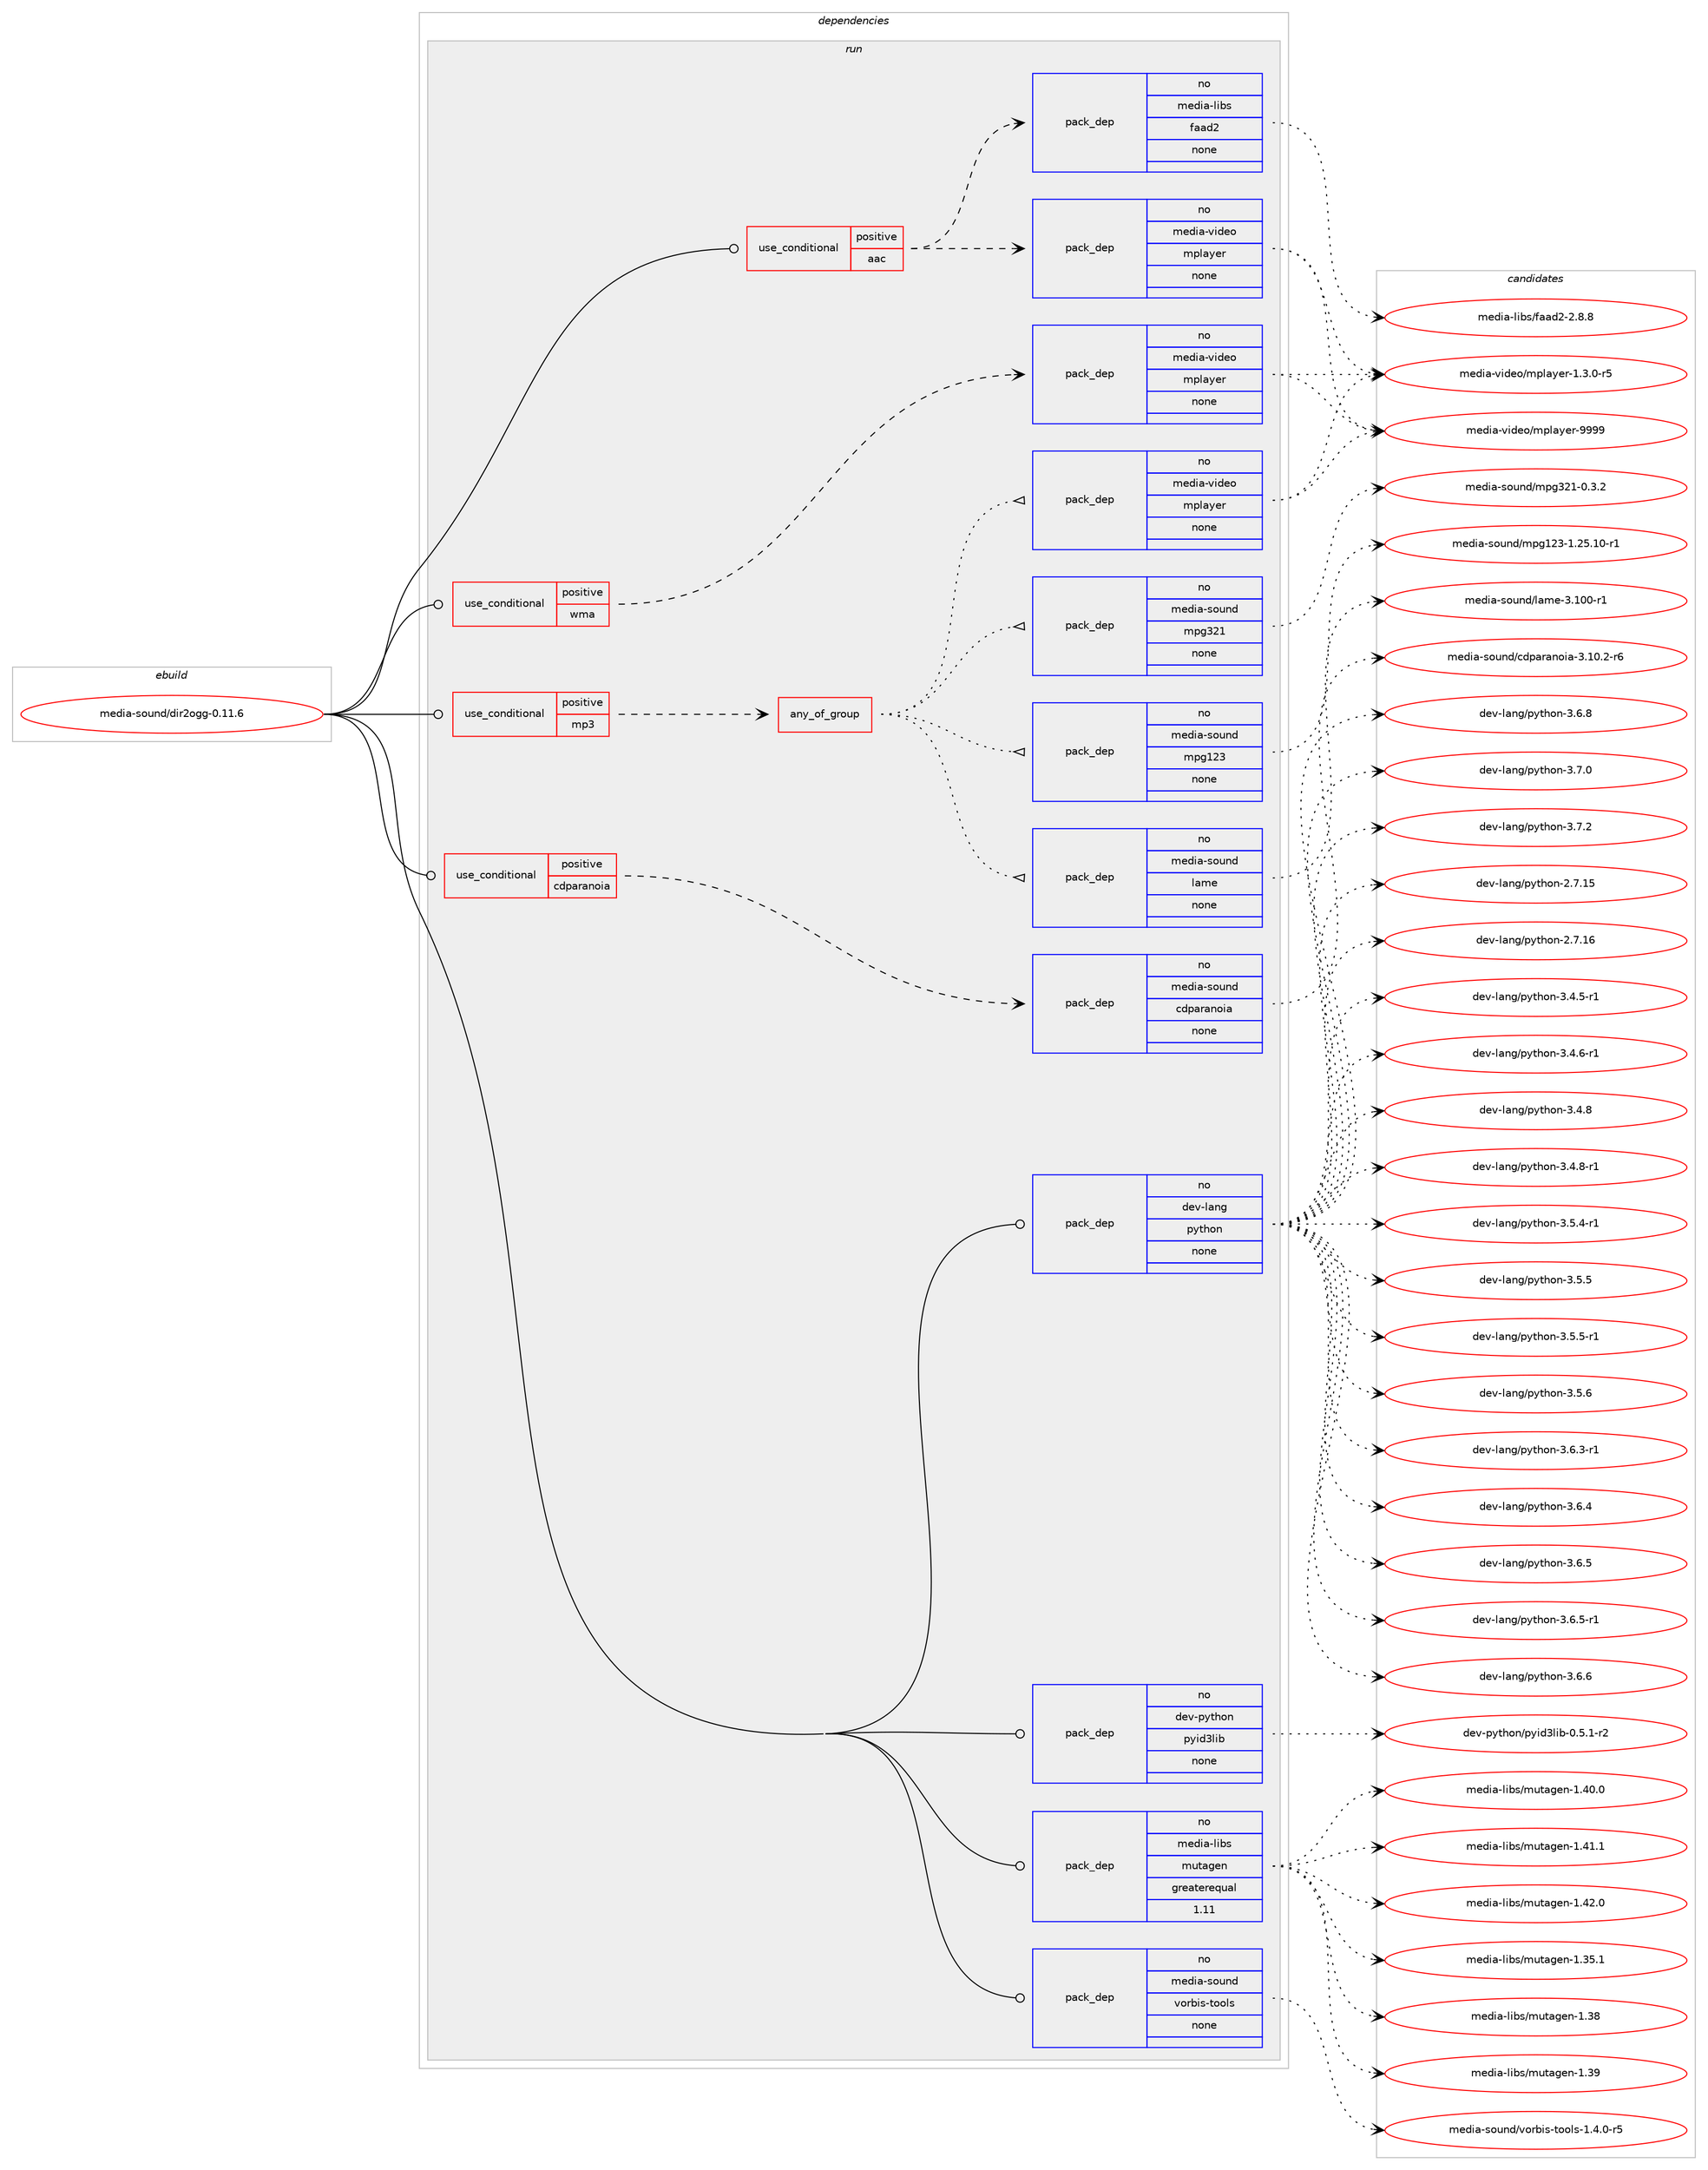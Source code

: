 digraph prolog {

# *************
# Graph options
# *************

newrank=true;
concentrate=true;
compound=true;
graph [rankdir=LR,fontname=Helvetica,fontsize=10,ranksep=1.5];#, ranksep=2.5, nodesep=0.2];
edge  [arrowhead=vee];
node  [fontname=Helvetica,fontsize=10];

# **********
# The ebuild
# **********

subgraph cluster_leftcol {
color=gray;
rank=same;
label=<<i>ebuild</i>>;
id [label="media-sound/dir2ogg-0.11.6", color=red, width=4, href="../media-sound/dir2ogg-0.11.6.svg"];
}

# ****************
# The dependencies
# ****************

subgraph cluster_midcol {
color=gray;
label=<<i>dependencies</i>>;
subgraph cluster_compile {
fillcolor="#eeeeee";
style=filled;
label=<<i>compile</i>>;
}
subgraph cluster_compileandrun {
fillcolor="#eeeeee";
style=filled;
label=<<i>compile and run</i>>;
}
subgraph cluster_run {
fillcolor="#eeeeee";
style=filled;
label=<<i>run</i>>;
subgraph cond437090 {
dependency1625496 [label=<<TABLE BORDER="0" CELLBORDER="1" CELLSPACING="0" CELLPADDING="4"><TR><TD ROWSPAN="3" CELLPADDING="10">use_conditional</TD></TR><TR><TD>positive</TD></TR><TR><TD>aac</TD></TR></TABLE>>, shape=none, color=red];
subgraph pack1162185 {
dependency1625497 [label=<<TABLE BORDER="0" CELLBORDER="1" CELLSPACING="0" CELLPADDING="4" WIDTH="220"><TR><TD ROWSPAN="6" CELLPADDING="30">pack_dep</TD></TR><TR><TD WIDTH="110">no</TD></TR><TR><TD>media-libs</TD></TR><TR><TD>faad2</TD></TR><TR><TD>none</TD></TR><TR><TD></TD></TR></TABLE>>, shape=none, color=blue];
}
dependency1625496:e -> dependency1625497:w [weight=20,style="dashed",arrowhead="vee"];
subgraph pack1162186 {
dependency1625498 [label=<<TABLE BORDER="0" CELLBORDER="1" CELLSPACING="0" CELLPADDING="4" WIDTH="220"><TR><TD ROWSPAN="6" CELLPADDING="30">pack_dep</TD></TR><TR><TD WIDTH="110">no</TD></TR><TR><TD>media-video</TD></TR><TR><TD>mplayer</TD></TR><TR><TD>none</TD></TR><TR><TD></TD></TR></TABLE>>, shape=none, color=blue];
}
dependency1625496:e -> dependency1625498:w [weight=20,style="dashed",arrowhead="vee"];
}
id:e -> dependency1625496:w [weight=20,style="solid",arrowhead="odot"];
subgraph cond437091 {
dependency1625499 [label=<<TABLE BORDER="0" CELLBORDER="1" CELLSPACING="0" CELLPADDING="4"><TR><TD ROWSPAN="3" CELLPADDING="10">use_conditional</TD></TR><TR><TD>positive</TD></TR><TR><TD>cdparanoia</TD></TR></TABLE>>, shape=none, color=red];
subgraph pack1162187 {
dependency1625500 [label=<<TABLE BORDER="0" CELLBORDER="1" CELLSPACING="0" CELLPADDING="4" WIDTH="220"><TR><TD ROWSPAN="6" CELLPADDING="30">pack_dep</TD></TR><TR><TD WIDTH="110">no</TD></TR><TR><TD>media-sound</TD></TR><TR><TD>cdparanoia</TD></TR><TR><TD>none</TD></TR><TR><TD></TD></TR></TABLE>>, shape=none, color=blue];
}
dependency1625499:e -> dependency1625500:w [weight=20,style="dashed",arrowhead="vee"];
}
id:e -> dependency1625499:w [weight=20,style="solid",arrowhead="odot"];
subgraph cond437092 {
dependency1625501 [label=<<TABLE BORDER="0" CELLBORDER="1" CELLSPACING="0" CELLPADDING="4"><TR><TD ROWSPAN="3" CELLPADDING="10">use_conditional</TD></TR><TR><TD>positive</TD></TR><TR><TD>mp3</TD></TR></TABLE>>, shape=none, color=red];
subgraph any25451 {
dependency1625502 [label=<<TABLE BORDER="0" CELLBORDER="1" CELLSPACING="0" CELLPADDING="4"><TR><TD CELLPADDING="10">any_of_group</TD></TR></TABLE>>, shape=none, color=red];subgraph pack1162188 {
dependency1625503 [label=<<TABLE BORDER="0" CELLBORDER="1" CELLSPACING="0" CELLPADDING="4" WIDTH="220"><TR><TD ROWSPAN="6" CELLPADDING="30">pack_dep</TD></TR><TR><TD WIDTH="110">no</TD></TR><TR><TD>media-sound</TD></TR><TR><TD>lame</TD></TR><TR><TD>none</TD></TR><TR><TD></TD></TR></TABLE>>, shape=none, color=blue];
}
dependency1625502:e -> dependency1625503:w [weight=20,style="dotted",arrowhead="oinv"];
subgraph pack1162189 {
dependency1625504 [label=<<TABLE BORDER="0" CELLBORDER="1" CELLSPACING="0" CELLPADDING="4" WIDTH="220"><TR><TD ROWSPAN="6" CELLPADDING="30">pack_dep</TD></TR><TR><TD WIDTH="110">no</TD></TR><TR><TD>media-sound</TD></TR><TR><TD>mpg123</TD></TR><TR><TD>none</TD></TR><TR><TD></TD></TR></TABLE>>, shape=none, color=blue];
}
dependency1625502:e -> dependency1625504:w [weight=20,style="dotted",arrowhead="oinv"];
subgraph pack1162190 {
dependency1625505 [label=<<TABLE BORDER="0" CELLBORDER="1" CELLSPACING="0" CELLPADDING="4" WIDTH="220"><TR><TD ROWSPAN="6" CELLPADDING="30">pack_dep</TD></TR><TR><TD WIDTH="110">no</TD></TR><TR><TD>media-sound</TD></TR><TR><TD>mpg321</TD></TR><TR><TD>none</TD></TR><TR><TD></TD></TR></TABLE>>, shape=none, color=blue];
}
dependency1625502:e -> dependency1625505:w [weight=20,style="dotted",arrowhead="oinv"];
subgraph pack1162191 {
dependency1625506 [label=<<TABLE BORDER="0" CELLBORDER="1" CELLSPACING="0" CELLPADDING="4" WIDTH="220"><TR><TD ROWSPAN="6" CELLPADDING="30">pack_dep</TD></TR><TR><TD WIDTH="110">no</TD></TR><TR><TD>media-video</TD></TR><TR><TD>mplayer</TD></TR><TR><TD>none</TD></TR><TR><TD></TD></TR></TABLE>>, shape=none, color=blue];
}
dependency1625502:e -> dependency1625506:w [weight=20,style="dotted",arrowhead="oinv"];
}
dependency1625501:e -> dependency1625502:w [weight=20,style="dashed",arrowhead="vee"];
}
id:e -> dependency1625501:w [weight=20,style="solid",arrowhead="odot"];
subgraph cond437093 {
dependency1625507 [label=<<TABLE BORDER="0" CELLBORDER="1" CELLSPACING="0" CELLPADDING="4"><TR><TD ROWSPAN="3" CELLPADDING="10">use_conditional</TD></TR><TR><TD>positive</TD></TR><TR><TD>wma</TD></TR></TABLE>>, shape=none, color=red];
subgraph pack1162192 {
dependency1625508 [label=<<TABLE BORDER="0" CELLBORDER="1" CELLSPACING="0" CELLPADDING="4" WIDTH="220"><TR><TD ROWSPAN="6" CELLPADDING="30">pack_dep</TD></TR><TR><TD WIDTH="110">no</TD></TR><TR><TD>media-video</TD></TR><TR><TD>mplayer</TD></TR><TR><TD>none</TD></TR><TR><TD></TD></TR></TABLE>>, shape=none, color=blue];
}
dependency1625507:e -> dependency1625508:w [weight=20,style="dashed",arrowhead="vee"];
}
id:e -> dependency1625507:w [weight=20,style="solid",arrowhead="odot"];
subgraph pack1162193 {
dependency1625509 [label=<<TABLE BORDER="0" CELLBORDER="1" CELLSPACING="0" CELLPADDING="4" WIDTH="220"><TR><TD ROWSPAN="6" CELLPADDING="30">pack_dep</TD></TR><TR><TD WIDTH="110">no</TD></TR><TR><TD>dev-lang</TD></TR><TR><TD>python</TD></TR><TR><TD>none</TD></TR><TR><TD></TD></TR></TABLE>>, shape=none, color=blue];
}
id:e -> dependency1625509:w [weight=20,style="solid",arrowhead="odot"];
subgraph pack1162194 {
dependency1625510 [label=<<TABLE BORDER="0" CELLBORDER="1" CELLSPACING="0" CELLPADDING="4" WIDTH="220"><TR><TD ROWSPAN="6" CELLPADDING="30">pack_dep</TD></TR><TR><TD WIDTH="110">no</TD></TR><TR><TD>dev-python</TD></TR><TR><TD>pyid3lib</TD></TR><TR><TD>none</TD></TR><TR><TD></TD></TR></TABLE>>, shape=none, color=blue];
}
id:e -> dependency1625510:w [weight=20,style="solid",arrowhead="odot"];
subgraph pack1162195 {
dependency1625511 [label=<<TABLE BORDER="0" CELLBORDER="1" CELLSPACING="0" CELLPADDING="4" WIDTH="220"><TR><TD ROWSPAN="6" CELLPADDING="30">pack_dep</TD></TR><TR><TD WIDTH="110">no</TD></TR><TR><TD>media-libs</TD></TR><TR><TD>mutagen</TD></TR><TR><TD>greaterequal</TD></TR><TR><TD>1.11</TD></TR></TABLE>>, shape=none, color=blue];
}
id:e -> dependency1625511:w [weight=20,style="solid",arrowhead="odot"];
subgraph pack1162196 {
dependency1625512 [label=<<TABLE BORDER="0" CELLBORDER="1" CELLSPACING="0" CELLPADDING="4" WIDTH="220"><TR><TD ROWSPAN="6" CELLPADDING="30">pack_dep</TD></TR><TR><TD WIDTH="110">no</TD></TR><TR><TD>media-sound</TD></TR><TR><TD>vorbis-tools</TD></TR><TR><TD>none</TD></TR><TR><TD></TD></TR></TABLE>>, shape=none, color=blue];
}
id:e -> dependency1625512:w [weight=20,style="solid",arrowhead="odot"];
}
}

# **************
# The candidates
# **************

subgraph cluster_choices {
rank=same;
color=gray;
label=<<i>candidates</i>>;

subgraph choice1162185 {
color=black;
nodesep=1;
choice10910110010597451081059811547102979710050455046564656 [label="media-libs/faad2-2.8.8", color=red, width=4,href="../media-libs/faad2-2.8.8.svg"];
dependency1625497:e -> choice10910110010597451081059811547102979710050455046564656:w [style=dotted,weight="100"];
}
subgraph choice1162186 {
color=black;
nodesep=1;
choice109101100105974511810510010111147109112108971211011144549465146484511453 [label="media-video/mplayer-1.3.0-r5", color=red, width=4,href="../media-video/mplayer-1.3.0-r5.svg"];
choice109101100105974511810510010111147109112108971211011144557575757 [label="media-video/mplayer-9999", color=red, width=4,href="../media-video/mplayer-9999.svg"];
dependency1625498:e -> choice109101100105974511810510010111147109112108971211011144549465146484511453:w [style=dotted,weight="100"];
dependency1625498:e -> choice109101100105974511810510010111147109112108971211011144557575757:w [style=dotted,weight="100"];
}
subgraph choice1162187 {
color=black;
nodesep=1;
choice10910110010597451151111171101004799100112971149711011110597455146494846504511454 [label="media-sound/cdparanoia-3.10.2-r6", color=red, width=4,href="../media-sound/cdparanoia-3.10.2-r6.svg"];
dependency1625500:e -> choice10910110010597451151111171101004799100112971149711011110597455146494846504511454:w [style=dotted,weight="100"];
}
subgraph choice1162188 {
color=black;
nodesep=1;
choice109101100105974511511111711010047108971091014551464948484511449 [label="media-sound/lame-3.100-r1", color=red, width=4,href="../media-sound/lame-3.100-r1.svg"];
dependency1625503:e -> choice109101100105974511511111711010047108971091014551464948484511449:w [style=dotted,weight="100"];
}
subgraph choice1162189 {
color=black;
nodesep=1;
choice10910110010597451151111171101004710911210349505145494650534649484511449 [label="media-sound/mpg123-1.25.10-r1", color=red, width=4,href="../media-sound/mpg123-1.25.10-r1.svg"];
dependency1625504:e -> choice10910110010597451151111171101004710911210349505145494650534649484511449:w [style=dotted,weight="100"];
}
subgraph choice1162190 {
color=black;
nodesep=1;
choice109101100105974511511111711010047109112103515049454846514650 [label="media-sound/mpg321-0.3.2", color=red, width=4,href="../media-sound/mpg321-0.3.2.svg"];
dependency1625505:e -> choice109101100105974511511111711010047109112103515049454846514650:w [style=dotted,weight="100"];
}
subgraph choice1162191 {
color=black;
nodesep=1;
choice109101100105974511810510010111147109112108971211011144549465146484511453 [label="media-video/mplayer-1.3.0-r5", color=red, width=4,href="../media-video/mplayer-1.3.0-r5.svg"];
choice109101100105974511810510010111147109112108971211011144557575757 [label="media-video/mplayer-9999", color=red, width=4,href="../media-video/mplayer-9999.svg"];
dependency1625506:e -> choice109101100105974511810510010111147109112108971211011144549465146484511453:w [style=dotted,weight="100"];
dependency1625506:e -> choice109101100105974511810510010111147109112108971211011144557575757:w [style=dotted,weight="100"];
}
subgraph choice1162192 {
color=black;
nodesep=1;
choice109101100105974511810510010111147109112108971211011144549465146484511453 [label="media-video/mplayer-1.3.0-r5", color=red, width=4,href="../media-video/mplayer-1.3.0-r5.svg"];
choice109101100105974511810510010111147109112108971211011144557575757 [label="media-video/mplayer-9999", color=red, width=4,href="../media-video/mplayer-9999.svg"];
dependency1625508:e -> choice109101100105974511810510010111147109112108971211011144549465146484511453:w [style=dotted,weight="100"];
dependency1625508:e -> choice109101100105974511810510010111147109112108971211011144557575757:w [style=dotted,weight="100"];
}
subgraph choice1162193 {
color=black;
nodesep=1;
choice10010111845108971101034711212111610411111045504655464953 [label="dev-lang/python-2.7.15", color=red, width=4,href="../dev-lang/python-2.7.15.svg"];
choice10010111845108971101034711212111610411111045504655464954 [label="dev-lang/python-2.7.16", color=red, width=4,href="../dev-lang/python-2.7.16.svg"];
choice1001011184510897110103471121211161041111104551465246534511449 [label="dev-lang/python-3.4.5-r1", color=red, width=4,href="../dev-lang/python-3.4.5-r1.svg"];
choice1001011184510897110103471121211161041111104551465246544511449 [label="dev-lang/python-3.4.6-r1", color=red, width=4,href="../dev-lang/python-3.4.6-r1.svg"];
choice100101118451089711010347112121116104111110455146524656 [label="dev-lang/python-3.4.8", color=red, width=4,href="../dev-lang/python-3.4.8.svg"];
choice1001011184510897110103471121211161041111104551465246564511449 [label="dev-lang/python-3.4.8-r1", color=red, width=4,href="../dev-lang/python-3.4.8-r1.svg"];
choice1001011184510897110103471121211161041111104551465346524511449 [label="dev-lang/python-3.5.4-r1", color=red, width=4,href="../dev-lang/python-3.5.4-r1.svg"];
choice100101118451089711010347112121116104111110455146534653 [label="dev-lang/python-3.5.5", color=red, width=4,href="../dev-lang/python-3.5.5.svg"];
choice1001011184510897110103471121211161041111104551465346534511449 [label="dev-lang/python-3.5.5-r1", color=red, width=4,href="../dev-lang/python-3.5.5-r1.svg"];
choice100101118451089711010347112121116104111110455146534654 [label="dev-lang/python-3.5.6", color=red, width=4,href="../dev-lang/python-3.5.6.svg"];
choice1001011184510897110103471121211161041111104551465446514511449 [label="dev-lang/python-3.6.3-r1", color=red, width=4,href="../dev-lang/python-3.6.3-r1.svg"];
choice100101118451089711010347112121116104111110455146544652 [label="dev-lang/python-3.6.4", color=red, width=4,href="../dev-lang/python-3.6.4.svg"];
choice100101118451089711010347112121116104111110455146544653 [label="dev-lang/python-3.6.5", color=red, width=4,href="../dev-lang/python-3.6.5.svg"];
choice1001011184510897110103471121211161041111104551465446534511449 [label="dev-lang/python-3.6.5-r1", color=red, width=4,href="../dev-lang/python-3.6.5-r1.svg"];
choice100101118451089711010347112121116104111110455146544654 [label="dev-lang/python-3.6.6", color=red, width=4,href="../dev-lang/python-3.6.6.svg"];
choice100101118451089711010347112121116104111110455146544656 [label="dev-lang/python-3.6.8", color=red, width=4,href="../dev-lang/python-3.6.8.svg"];
choice100101118451089711010347112121116104111110455146554648 [label="dev-lang/python-3.7.0", color=red, width=4,href="../dev-lang/python-3.7.0.svg"];
choice100101118451089711010347112121116104111110455146554650 [label="dev-lang/python-3.7.2", color=red, width=4,href="../dev-lang/python-3.7.2.svg"];
dependency1625509:e -> choice10010111845108971101034711212111610411111045504655464953:w [style=dotted,weight="100"];
dependency1625509:e -> choice10010111845108971101034711212111610411111045504655464954:w [style=dotted,weight="100"];
dependency1625509:e -> choice1001011184510897110103471121211161041111104551465246534511449:w [style=dotted,weight="100"];
dependency1625509:e -> choice1001011184510897110103471121211161041111104551465246544511449:w [style=dotted,weight="100"];
dependency1625509:e -> choice100101118451089711010347112121116104111110455146524656:w [style=dotted,weight="100"];
dependency1625509:e -> choice1001011184510897110103471121211161041111104551465246564511449:w [style=dotted,weight="100"];
dependency1625509:e -> choice1001011184510897110103471121211161041111104551465346524511449:w [style=dotted,weight="100"];
dependency1625509:e -> choice100101118451089711010347112121116104111110455146534653:w [style=dotted,weight="100"];
dependency1625509:e -> choice1001011184510897110103471121211161041111104551465346534511449:w [style=dotted,weight="100"];
dependency1625509:e -> choice100101118451089711010347112121116104111110455146534654:w [style=dotted,weight="100"];
dependency1625509:e -> choice1001011184510897110103471121211161041111104551465446514511449:w [style=dotted,weight="100"];
dependency1625509:e -> choice100101118451089711010347112121116104111110455146544652:w [style=dotted,weight="100"];
dependency1625509:e -> choice100101118451089711010347112121116104111110455146544653:w [style=dotted,weight="100"];
dependency1625509:e -> choice1001011184510897110103471121211161041111104551465446534511449:w [style=dotted,weight="100"];
dependency1625509:e -> choice100101118451089711010347112121116104111110455146544654:w [style=dotted,weight="100"];
dependency1625509:e -> choice100101118451089711010347112121116104111110455146544656:w [style=dotted,weight="100"];
dependency1625509:e -> choice100101118451089711010347112121116104111110455146554648:w [style=dotted,weight="100"];
dependency1625509:e -> choice100101118451089711010347112121116104111110455146554650:w [style=dotted,weight="100"];
}
subgraph choice1162194 {
color=black;
nodesep=1;
choice100101118451121211161041111104711212110510051108105984548465346494511450 [label="dev-python/pyid3lib-0.5.1-r2", color=red, width=4,href="../dev-python/pyid3lib-0.5.1-r2.svg"];
dependency1625510:e -> choice100101118451121211161041111104711212110510051108105984548465346494511450:w [style=dotted,weight="100"];
}
subgraph choice1162195 {
color=black;
nodesep=1;
choice109101100105974510810598115471091171169710310111045494651534649 [label="media-libs/mutagen-1.35.1", color=red, width=4,href="../media-libs/mutagen-1.35.1.svg"];
choice10910110010597451081059811547109117116971031011104549465156 [label="media-libs/mutagen-1.38", color=red, width=4,href="../media-libs/mutagen-1.38.svg"];
choice10910110010597451081059811547109117116971031011104549465157 [label="media-libs/mutagen-1.39", color=red, width=4,href="../media-libs/mutagen-1.39.svg"];
choice109101100105974510810598115471091171169710310111045494652484648 [label="media-libs/mutagen-1.40.0", color=red, width=4,href="../media-libs/mutagen-1.40.0.svg"];
choice109101100105974510810598115471091171169710310111045494652494649 [label="media-libs/mutagen-1.41.1", color=red, width=4,href="../media-libs/mutagen-1.41.1.svg"];
choice109101100105974510810598115471091171169710310111045494652504648 [label="media-libs/mutagen-1.42.0", color=red, width=4,href="../media-libs/mutagen-1.42.0.svg"];
dependency1625511:e -> choice109101100105974510810598115471091171169710310111045494651534649:w [style=dotted,weight="100"];
dependency1625511:e -> choice10910110010597451081059811547109117116971031011104549465156:w [style=dotted,weight="100"];
dependency1625511:e -> choice10910110010597451081059811547109117116971031011104549465157:w [style=dotted,weight="100"];
dependency1625511:e -> choice109101100105974510810598115471091171169710310111045494652484648:w [style=dotted,weight="100"];
dependency1625511:e -> choice109101100105974510810598115471091171169710310111045494652494649:w [style=dotted,weight="100"];
dependency1625511:e -> choice109101100105974510810598115471091171169710310111045494652504648:w [style=dotted,weight="100"];
}
subgraph choice1162196 {
color=black;
nodesep=1;
choice10910110010597451151111171101004711811111498105115451161111111081154549465246484511453 [label="media-sound/vorbis-tools-1.4.0-r5", color=red, width=4,href="../media-sound/vorbis-tools-1.4.0-r5.svg"];
dependency1625512:e -> choice10910110010597451151111171101004711811111498105115451161111111081154549465246484511453:w [style=dotted,weight="100"];
}
}

}
